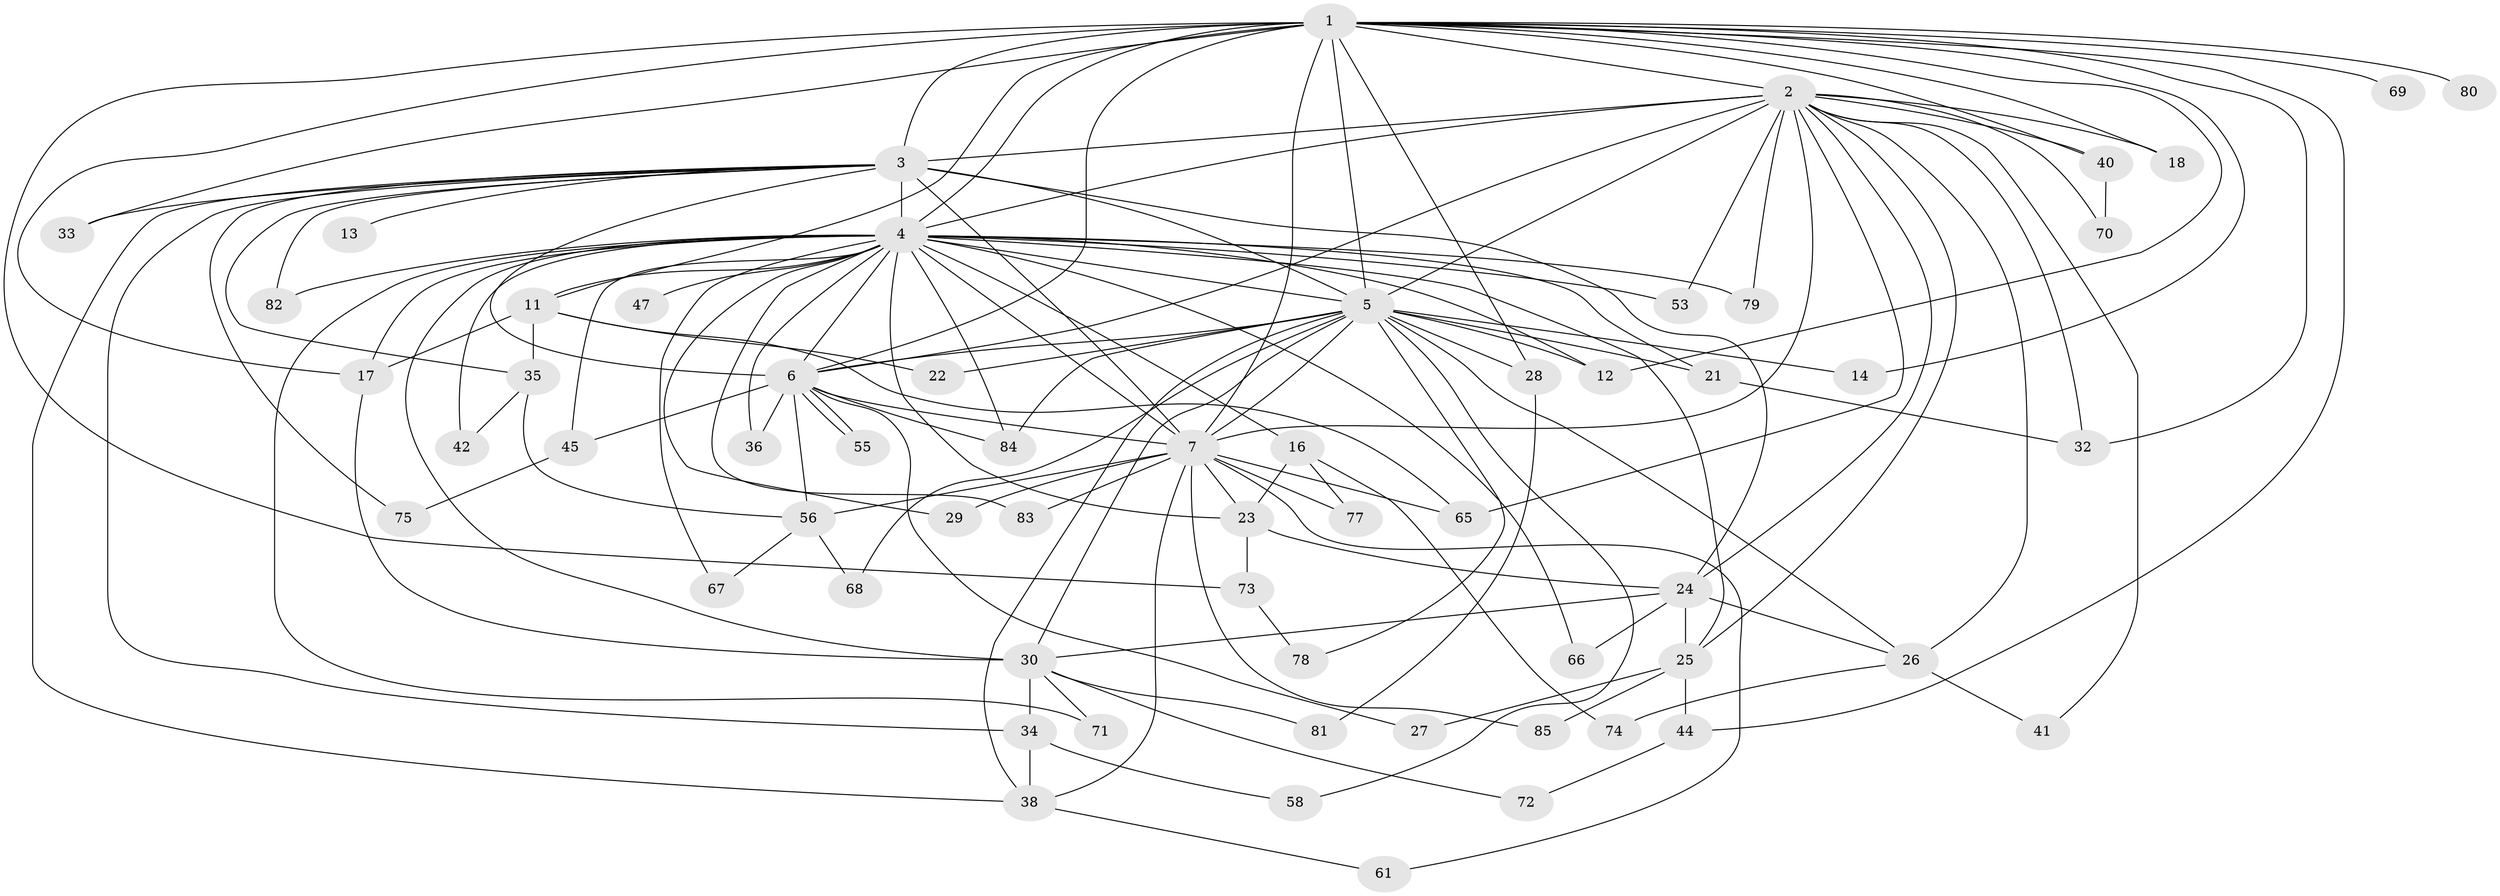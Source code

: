 // Generated by graph-tools (version 1.1) at 2025/51/02/27/25 19:51:50]
// undirected, 61 vertices, 138 edges
graph export_dot {
graph [start="1"]
  node [color=gray90,style=filled];
  1 [super="+9"];
  2 [super="+19"];
  3 [super="+10"];
  4 [super="+8"];
  5 [super="+15"];
  6 [super="+37"];
  7 [super="+49"];
  11 [super="+20"];
  12 [super="+57"];
  13;
  14;
  16 [super="+63"];
  17;
  18;
  21 [super="+62"];
  22;
  23 [super="+46"];
  24 [super="+43"];
  25 [super="+60"];
  26 [super="+31"];
  27;
  28 [super="+48"];
  29 [super="+39"];
  30 [super="+50"];
  32;
  33;
  34 [super="+59"];
  35;
  36;
  38 [super="+54"];
  40 [super="+52"];
  41;
  42;
  44;
  45 [super="+51"];
  47;
  53;
  55;
  56 [super="+64"];
  58;
  61;
  65 [super="+76"];
  66;
  67;
  68;
  69;
  70;
  71;
  72;
  73;
  74;
  75;
  77;
  78;
  79;
  80;
  81;
  82;
  83;
  84 [super="+86"];
  85;
  1 -- 2 [weight=2];
  1 -- 3 [weight=4];
  1 -- 4 [weight=4];
  1 -- 5 [weight=3];
  1 -- 6 [weight=2];
  1 -- 7 [weight=2];
  1 -- 18;
  1 -- 69 [weight=2];
  1 -- 73;
  1 -- 80 [weight=2];
  1 -- 11;
  1 -- 12;
  1 -- 14;
  1 -- 17;
  1 -- 28;
  1 -- 32;
  1 -- 33;
  1 -- 40;
  1 -- 44;
  2 -- 3 [weight=2];
  2 -- 4 [weight=2];
  2 -- 5;
  2 -- 6;
  2 -- 7 [weight=2];
  2 -- 18;
  2 -- 26;
  2 -- 32;
  2 -- 40 [weight=2];
  2 -- 41;
  2 -- 53;
  2 -- 65;
  2 -- 70;
  2 -- 79;
  2 -- 24;
  2 -- 25;
  3 -- 4 [weight=4];
  3 -- 5 [weight=2];
  3 -- 6 [weight=2];
  3 -- 7 [weight=2];
  3 -- 13 [weight=2];
  3 -- 24;
  3 -- 35;
  3 -- 38;
  3 -- 75;
  3 -- 82;
  3 -- 33;
  3 -- 34;
  4 -- 5 [weight=2];
  4 -- 6 [weight=3];
  4 -- 7 [weight=2];
  4 -- 11;
  4 -- 12;
  4 -- 16 [weight=2];
  4 -- 17;
  4 -- 21;
  4 -- 23 [weight=2];
  4 -- 25;
  4 -- 36;
  4 -- 45 [weight=2];
  4 -- 47 [weight=2];
  4 -- 66;
  4 -- 67;
  4 -- 71;
  4 -- 82;
  4 -- 30;
  4 -- 79;
  4 -- 83;
  4 -- 84;
  4 -- 29 [weight=2];
  4 -- 42;
  4 -- 53;
  5 -- 6;
  5 -- 7;
  5 -- 14;
  5 -- 21;
  5 -- 22;
  5 -- 26;
  5 -- 28 [weight=2];
  5 -- 30;
  5 -- 58;
  5 -- 68;
  5 -- 78;
  5 -- 84;
  5 -- 12;
  5 -- 38;
  6 -- 7;
  6 -- 27;
  6 -- 36;
  6 -- 55;
  6 -- 55;
  6 -- 56;
  6 -- 84;
  6 -- 45;
  7 -- 29;
  7 -- 38;
  7 -- 61;
  7 -- 65;
  7 -- 77;
  7 -- 83;
  7 -- 56;
  7 -- 23;
  7 -- 85;
  11 -- 35;
  11 -- 65;
  11 -- 17;
  11 -- 22;
  16 -- 74;
  16 -- 77;
  16 -- 23;
  17 -- 30;
  21 -- 32;
  23 -- 24;
  23 -- 73;
  24 -- 25;
  24 -- 66;
  24 -- 30;
  24 -- 26;
  25 -- 27;
  25 -- 44;
  25 -- 85;
  26 -- 74;
  26 -- 41;
  28 -- 81;
  30 -- 34;
  30 -- 71;
  30 -- 81;
  30 -- 72;
  34 -- 58;
  34 -- 38;
  35 -- 42;
  35 -- 56;
  38 -- 61;
  40 -- 70;
  44 -- 72;
  45 -- 75;
  56 -- 67;
  56 -- 68;
  73 -- 78;
}

